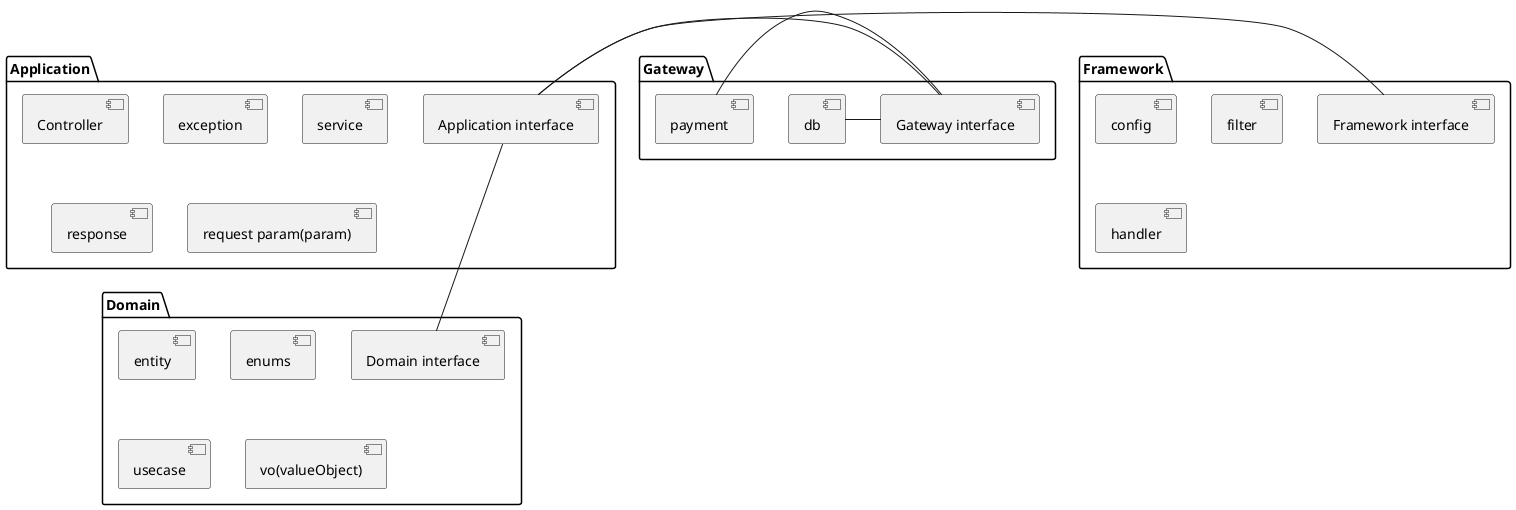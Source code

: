 @startuml

package "Application" {
[Controller]
[exception]
[service]
[response]
[request param(param)]
[Application interface]
}

package "Gateway" {
[Application interface]-[Gateway interface]
[Gateway interface]
[db] - [Gateway interface]
[payment] - [Gateway interface]
}

package "Framework" {
[Application interface]-[Framework interface]
[Framework interface]
[config]
[filter]
[handler]
}

package "Domain" {
[Application interface]-[Domain interface]
[Domain interface]
[entity]
[enums]
[service]
[usecase]
[vo(valueObject)]
}

@enduml